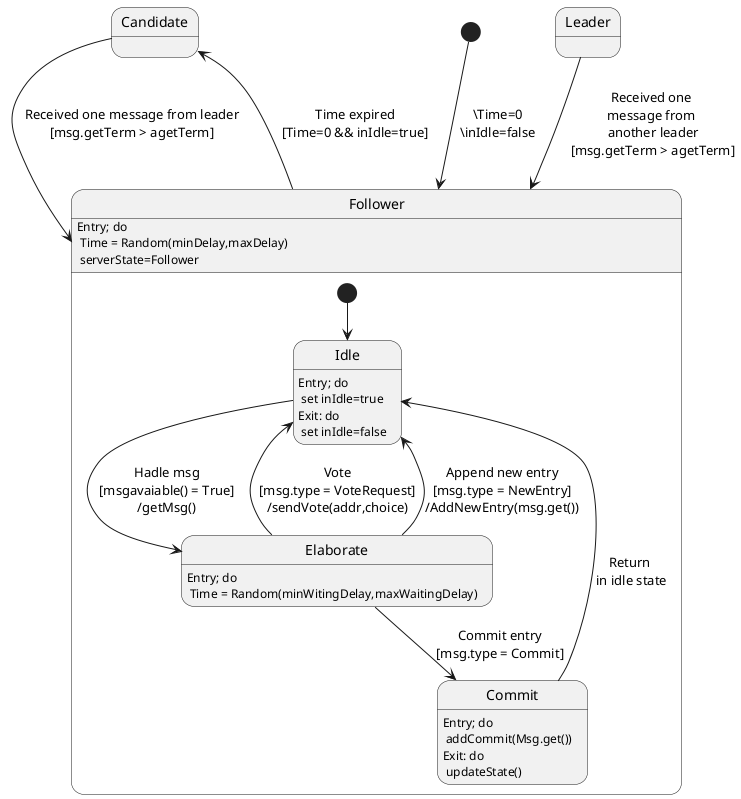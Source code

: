@startuml
!define NL3 \n\n\n\n\n
!define TAB3 \t\t\t\t\t
[*] -d-> Follower : \Time=0\n\inIdle=false
state "Candidate" as Candidate
  Candidate -d-> Follower : Received one message from leader\n[msg.getTerm > agetTerm]
state "Leader" as Leader 
  Leader --> Follower : Received one \nmessage from \nanother leader\n[msg.getTerm > agetTerm]

state "Follower" as Follower {

  Follower : Entry; do \n Time = Random(minDelay,maxDelay)\n serverState=Follower
  state "Elaborate" as FollowerElaborate
    FollowerElaborate : Entry; do \n Time = Random(minWitingDelay,maxWaitingDelay)
  state "Idle" as Idle
    Idle : Entry; do \n set inIdle=true
    Idle : Exit: do  \n set inIdle=false
  state "Commit" as Commit
    Commit : Entry; do \n addCommit(Msg.get())
    Commit : Exit: do \n updateState()

  [*] --> Idle
  Idle -r-> FollowerElaborate : Hadle msg\n[msgavaiable() = True]\n/getMsg()
  
  FollowerElaborate -l-> Idle : Vote\n[msg.type = VoteRequest]\n/sendVote(addr,choice)
  FollowerElaborate -d-> Idle : Append new entry\n[msg.type = NewEntry]\n/AddNewEntry(msg.get())
  FollowerElaborate -d-> Commit : Commit entry\n[msg.type = Commit]
  
  Commit --> Idle : Return \nin idle state

  Follower -u-> Candidate : Time expired\n[Time=0 && inIdle=true]

}
@enduml